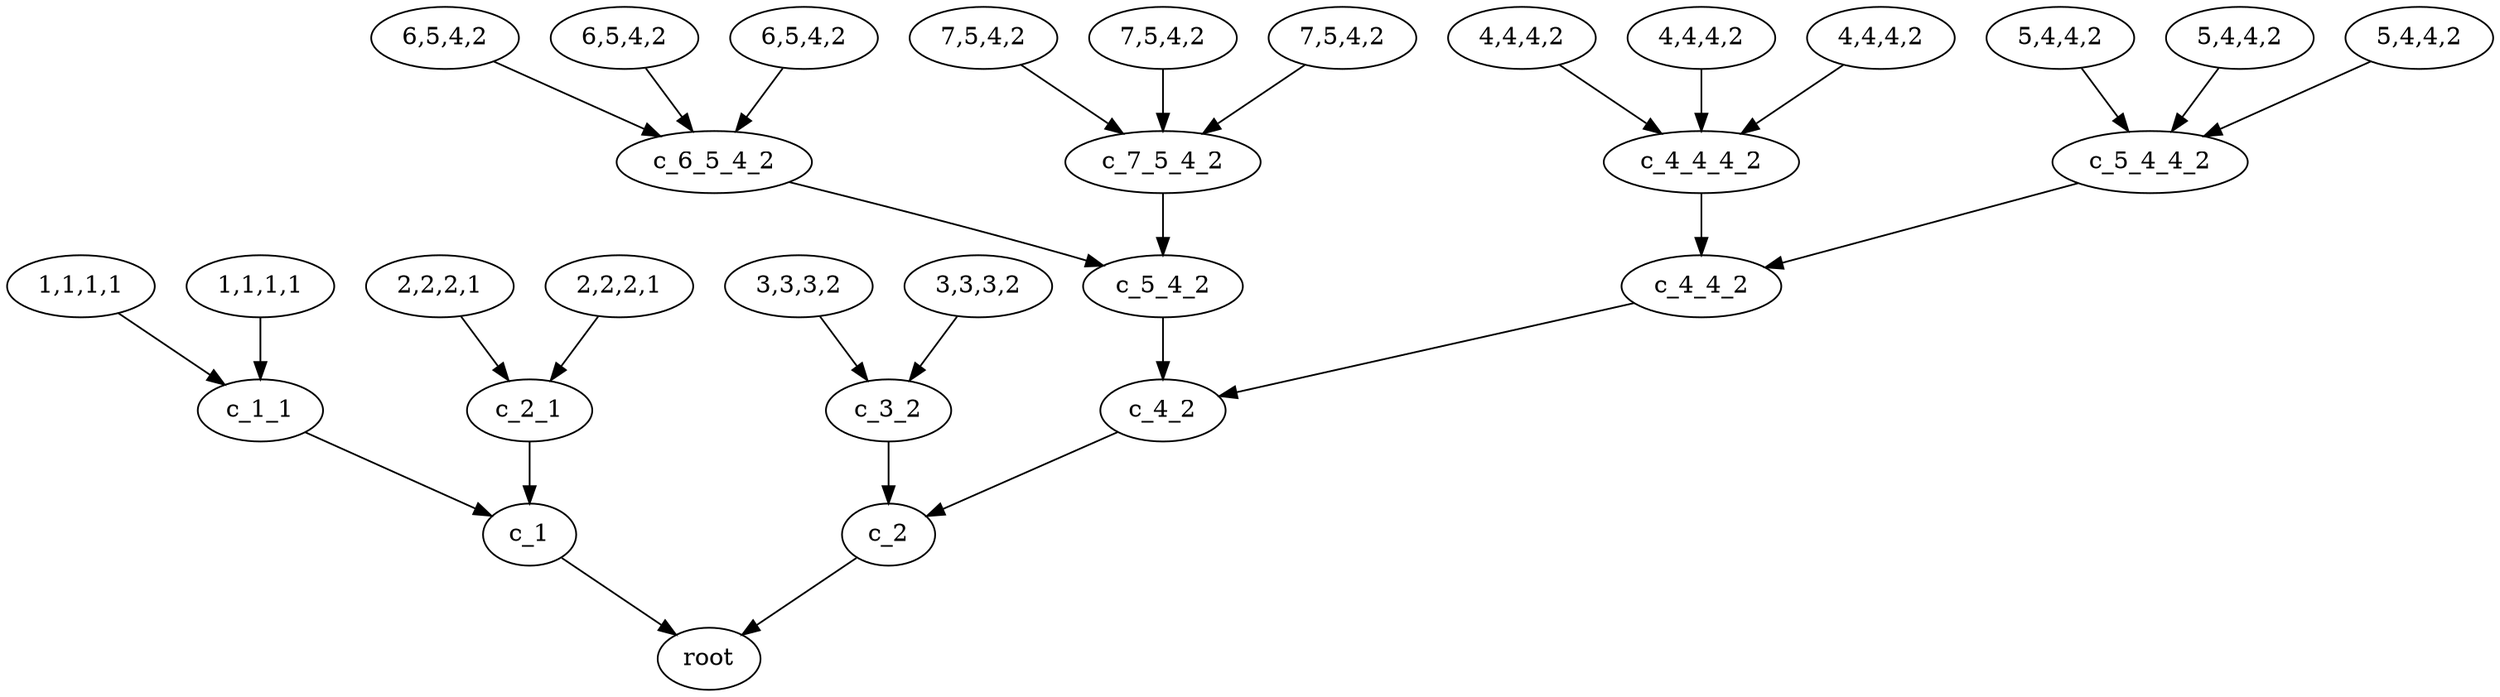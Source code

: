 digraph causal
{
	0 [label="1,1,1,1"]	
	1 [label="1,1,1,1"]	
	2 [label="2,2,2,1"]	
	3 [label="2,2,2,1"]	
	4 [label="3,3,3,2"]	
	5 [label="3,3,3,2"]	
	6 [label="4,4,4,2"]	
	7 [label="4,4,4,2"]	
	8 [label="4,4,4,2"]	
	9 [label="5,4,4,2"]	
	10 [label="5,4,4,2"]	
	11 [label="5,4,4,2"]	
	12 [label="6,5,4,2"]	
	13 [label="6,5,4,2"]	
	14 [label="6,5,4,2"]	
	15 [label="7,5,4,2"]	
	16 [label="7,5,4,2"]	
	17 [label="7,5,4,2"]		
	c_1_1 		
	c_2_1
	c_3_2 
	c_4_4_4_2 
	c_5_4_4_2 
	c_6_5_4_2 
	c_7_5_4_2 
	c_5_4_2 
	c_4_4_2 
	c_4_2 
	c_1
	c_2
	root
	0 -> c_1_1
	1 -> c_1_1
	2 -> c_2_1
	3 -> c_2_1
	4 -> c_3_2
	5 -> c_3_2
	6 -> c_4_4_4_2 
	7 -> c_4_4_4_2 
	8 -> c_4_4_4_2 
	9 -> c_5_4_4_2 
	10 -> c_5_4_4_2 
	11 -> c_5_4_4_2 
	12 -> c_6_5_4_2 
	13 -> c_6_5_4_2 
	14 -> c_6_5_4_2 
	15 -> c_7_5_4_2
	16 -> c_7_5_4_2
	17 -> c_7_5_4_2
	c_5_4_4_2 -> c_4_4_2
	c_4_4_4_2 -> c_4_4_2
	c_6_5_4_2 -> c_5_4_2
	c_7_5_4_2 -> c_5_4_2
	c_5_4_2 -> c_4_2
	c_4_4_2 -> c_4_2
	c_1_1 -> c_1
	c_2_1 -> c_1
	c_3_2 -> c_2
	c_4_2 -> c_2
	c_1 -> root
	c_2 -> root
}
